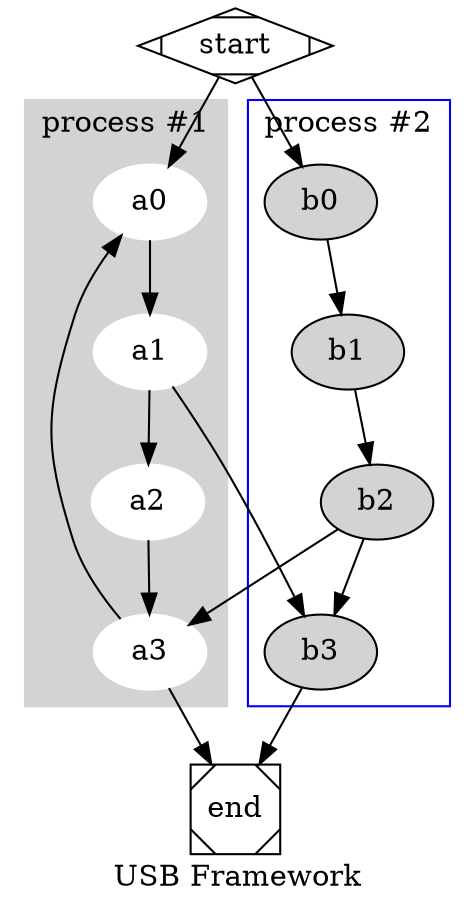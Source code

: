 /*
设立一条边时，我们可以制定这条边从起点的那个位置射出和从哪个位置结束。控制符有
"n", "ne","e", "se", "s", "sw", "w" 和"nw"，具体效果见下：
n是北；s是南；w是西；e是东

也可以在record/Mrecord中给点定义一些port，因为record类型中都是一个个格子

*/
/*哈希表*/
digraph G{              /* digraph为有向图，graph为无向图 */
	label = "USB Framework"
	subgraph cluster0{
		node[style=filled, color=white];
		style = filled;
		color = lightgrey;
		a0 -> a1 -> a2 -> a3;
		label = "process #1";
	}

	subgraph cluster1{
		node[style=filled, ];
		b0 -> b1 -> b2 -> b3;
		label = "process #2";
		color = blue;
	}
	start -> a0;
	start -> b0;
	a1 -> b3;
	b2 -> a3;
	a3 -> a0;
	a3 -> end;
	b3 -> end;

	start[shape=Mdiamond];
	end[shape=Msquare];
	
}
